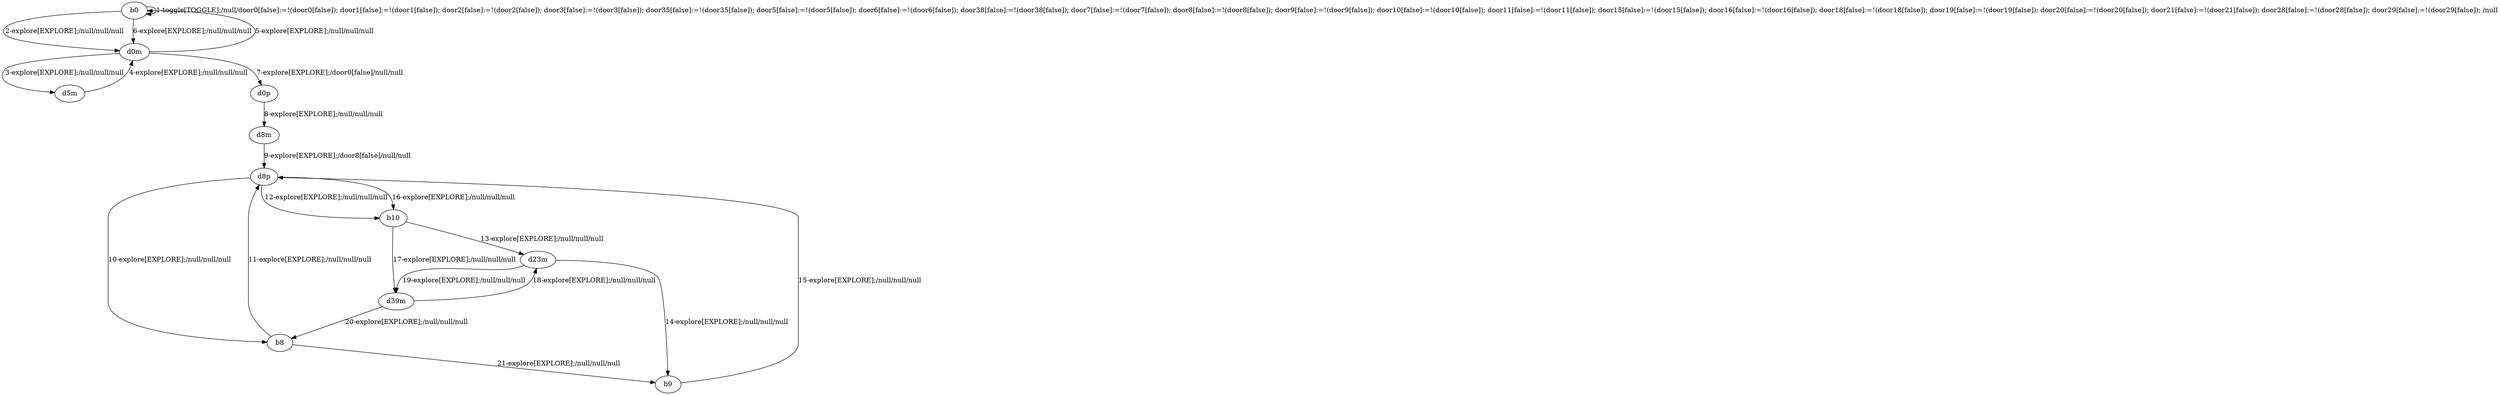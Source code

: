 # Total number of goals covered by this test: 1
# d39m --> b8

digraph g {
"b0" -> "b0" [label = "1-toggle[TOGGLE];/null/door0[false]:=!(door0[false]); door1[false]:=!(door1[false]); door2[false]:=!(door2[false]); door3[false]:=!(door3[false]); door35[false]:=!(door35[false]); door5[false]:=!(door5[false]); door6[false]:=!(door6[false]); door38[false]:=!(door38[false]); door7[false]:=!(door7[false]); door8[false]:=!(door8[false]); door9[false]:=!(door9[false]); door10[false]:=!(door10[false]); door11[false]:=!(door11[false]); door15[false]:=!(door15[false]); door16[false]:=!(door16[false]); door18[false]:=!(door18[false]); door19[false]:=!(door19[false]); door20[false]:=!(door20[false]); door21[false]:=!(door21[false]); door28[false]:=!(door28[false]); door29[false]:=!(door29[false]); /null"];
"b0" -> "d0m" [label = "2-explore[EXPLORE];/null/null/null"];
"d0m" -> "d5m" [label = "3-explore[EXPLORE];/null/null/null"];
"d5m" -> "d0m" [label = "4-explore[EXPLORE];/null/null/null"];
"d0m" -> "b0" [label = "5-explore[EXPLORE];/null/null/null"];
"b0" -> "d0m" [label = "6-explore[EXPLORE];/null/null/null"];
"d0m" -> "d0p" [label = "7-explore[EXPLORE];/door0[false]/null/null"];
"d0p" -> "d8m" [label = "8-explore[EXPLORE];/null/null/null"];
"d8m" -> "d8p" [label = "9-explore[EXPLORE];/door8[false]/null/null"];
"d8p" -> "b8" [label = "10-explore[EXPLORE];/null/null/null"];
"b8" -> "d8p" [label = "11-explore[EXPLORE];/null/null/null"];
"d8p" -> "b10" [label = "12-explore[EXPLORE];/null/null/null"];
"b10" -> "d23m" [label = "13-explore[EXPLORE];/null/null/null"];
"d23m" -> "b9" [label = "14-explore[EXPLORE];/null/null/null"];
"b9" -> "d8p" [label = "15-explore[EXPLORE];/null/null/null"];
"d8p" -> "b10" [label = "16-explore[EXPLORE];/null/null/null"];
"b10" -> "d39m" [label = "17-explore[EXPLORE];/null/null/null"];
"d39m" -> "d23m" [label = "18-explore[EXPLORE];/null/null/null"];
"d23m" -> "d39m" [label = "19-explore[EXPLORE];/null/null/null"];
"d39m" -> "b8" [label = "20-explore[EXPLORE];/null/null/null"];
"b8" -> "b9" [label = "21-explore[EXPLORE];/null/null/null"];
}